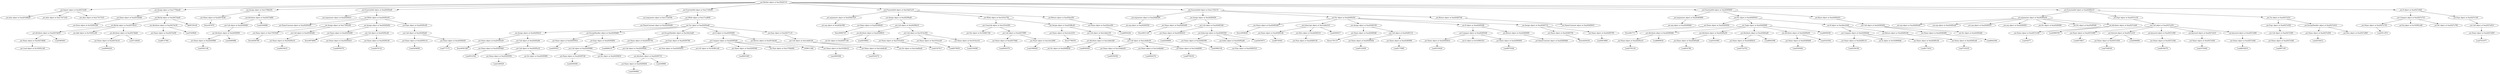 strict digraph  {
<_ast.alias object at 0xa20168bd0>;
<_ast.alias object at 0xa17417a50>;
<_ast.alias object at 0xa17417410>;
<_ast.Import object at 0xa2027a5d0>;
<_ast.Store object at 0x10295c290>;
<_ast.Name object at 0xa20164d90>;
<_ast.Load object at 0x10295c1d0>;
<_ast.Name object at 0xa2027db90>;
<_ast.Attribute object at 0xa2027db50>;
Load3963601;
<_ast.Add object at 0x10295cc90>;
<_ast.Name object at 0xa2027dc10>;
Load9064220;
<_ast.Attribute object at 0xa2027dbd0>;
Load7128292;
<_ast.BinOp object at 0xa2027db10>;
<_ast.Name object at 0xa2027dc90>;
Load8137360;
<_ast.Attribute object at 0xa2027dc50>;
Load7429640;
<_ast.BinOp object at 0xa2027dad0>;
Add4726149;
<_ast.Assign object at 0xa1779dad0>;
<_ast.Name object at 0xa2027dcd0>;
Store207879;
<_ast.Name object at 0xa20295f90>;
Load3561148;
<_ast.Attribute object at 0xa20295f50>;
Load3660988;
<_ast.Call object at 0xa20295fd0>;
<_ast.Attribute object at 0xa2027dd90>;
Load3204888;
<_ast.Assign object at 0xa1790b250>;
<_ast.arguments object at 0xa20295f10>;
<_ast.NameConstant object at 0xa20295e90>;
<_ast.Name object at 0xa170535d0>;
Store6200789;
<_ast.Name object at 0xa20295e10>;
Load4018410;
<_ast.Call object at 0xa20295dd0>;
<_ast.Assign object at 0xa17062390>;
<_ast.Name object at 0xa20295d90>;
Store9078895;
<_ast.Name object at 0xa20295d10>;
Load4959379;
<_ast.Name object at 0xa20295c50>;
Load2676132;
<_ast.Call object at 0xa20295cd0>;
<_ast.Assign object at 0xa20295d50>;
<_ast.Name object at 0xa20295c10>;
Load3456858;
<_ast.Name object at 0xa20295b50>;
Load777175;
<_ast.Call object at 0xa20295bd0>;
<_ast.Expr object at 0xa20295c90>;
<_ast.While object at 0xa20295e50>;
<_ast.FunctionDef object at 0xa20295ed0>;
<_ast.arguments object at 0xa17ced790>;
<_ast.NameConstant object at 0xa20295b90>;
<_ast.Name object at 0xa20295a50>;
Store6591360;
<_ast.Name object at 0xa202959d0>;
Load5012542;
<_ast.Name object at 0xa20295950>;
Load1266529;
<_ast.Str object at 0xa20295990>;
<_ast.Call object at 0xa20295a10>;
<_ast.Call object at 0xa20295a90>;
<_ast.Assign object at 0xa20295b10>;
<_ast.Name object at 0xa20295910>;
Load295431;
<_ast.Name object at 0xa202957d0>;
Load3449306;
<_ast.Str object at 0xa20295810>;
<_ast.Call object at 0xa20295890>;
<_ast.Expr object at 0xa20295850>;
<_ast.ExceptHandler object at 0xa202958d0>;
<_ast.Name object at 0xa20295750>;
Load4666147;
<_ast.Name object at 0xa20295650>;
Load3560681;
<_ast.Attribute object at 0xa20295710>;
Load349896;
<_ast.Call object at 0xa202956d0>;
<_ast.Expr object at 0xa20295790>;
<_ast.ExceptHandler object at 0xa18ee3ad0>;
<_ast.Num object at 0xa20295610>;
<_ast.LtE object at 0x102961cd0>;
<_ast.Name object at 0xa20295590>;
Load8203385;
<_ast.Num object at 0xa1705b090>;
<_ast.Compare object at 0xa202955d0>;
LtE8611388;
<_ast.Name object at 0xa19169e10>;
Load3665586;
<_ast.Return object at 0xa2014dcd0>;
<_ast.If object at 0xa20295690>;
<_ast.Name object at 0xa1ebd0cd0>;
Load3520374;
<_ast.Str object at 0xa1ebd0ed0>;
<_ast.Call object at 0xa1ebd01d0>;
<_ast.Expr object at 0xa20277c10>;
<_ast.Try object at 0xa20295ad0>;
<_ast.While object at 0xa17ced690>;
<_ast.FunctionDef object at 0xa17cf5e90>;
<_ast.arg object at 0xa202b1f90>;
<_ast.arguments object at 0xa202b1410>;
<_ast.Name object at 0xa20299b50>;
Store9090725;
<_ast.Str object at 0xa202971d0>;
<_ast.Attribute object at 0xa2029f910>;
Load2039802;
<_ast.Name object at 0xa1914c810>;
Load1527617;
<_ast.Name object at 0xa1914ca50>;
Load6579050;
<_ast.Name object at 0xa1914ce10>;
Load2194388;
<_ast.Call object at 0xa1914c450>;
<_ast.Call object at 0xa20299b10>;
<_ast.Assign object at 0xa20299ad0>;
<_ast.Not object at 0x1029617d0>;
<_ast.Name object at 0xa20275fd0>;
Load9283379;
<_ast.Name object at 0xa1ebc2d90>;
Load1906826;
<_ast.Call object at 0xa20275f90>;
<_ast.UnaryOp object at 0xa1914c950>;
<_ast.Name object at 0xa1ebc2310>;
Store7780355;
<_ast.Str object at 0xa2068fed0>;
<_ast.Attribute object at 0xa1ebbe5d0>;
Load8562043;
<_ast.Name object at 0xa1ebdba50>;
Load9350594;
<_ast.Name object at 0xa1ebdbdd0>;
Load4644376;
<_ast.Name object at 0xa1ebdb990>;
Load8758193;
<_ast.Call object at 0xa1ebdbc50>;
<_ast.Call object at 0xa1ebbe150>;
<_ast.Assign object at 0xa203f8cd0>;
<_ast.While object at 0xa1914c750>;
<_ast.Name object at 0xa202ac450>;
Load6954244;
<_ast.Return object at 0xa202acf50>;
<_ast.FunctionDef object at 0xa16a01a10>;
<_ast.arg object at 0xa20285550>;
<_ast.arguments object at 0xa22fd0290>;
<_ast.Name object at 0xa20285490>;
Store4631149;
<_ast.Name object at 0xa20285410>;
Load2200849;
<_ast.Name object at 0xa20285390>;
Load3982138;
<_ast.Num object at 0xa20285310>;
<_ast.Index object at 0xa202852d0>;
<_ast.Subscript object at 0xa20285350>;
Load3453073;
<_ast.Call object at 0xa202853d0>;
<_ast.Assign object at 0xa20285450>;
<_ast.Name object at 0xa20285290>;
Store3050636;
<_ast.Name object at 0xa202851d0>;
Load9720261;
<_ast.Num object at 0xa20285150>;
<_ast.Slice object at 0xa20285210>;
<_ast.Subscript object at 0xa1ebbe510>;
Load2956517;
<_ast.Name object at 0xa202850d0>;
Store1791157;
<_ast.Name object at 0xa20285050>;
Load5122029;
<_ast.Name object at 0xa20285090>;
Load5175985;
<_ast.Call object at 0xa20285110>;
<_ast.Assign object at 0xa20285190>;
<_ast.Name object at 0xa20285610>;
Load5319429;
<_ast.Is object at 0x102961f10>;
<_ast.Name object at 0xa20285650>;
Load9579326;
<_ast.Compare object at 0xa202855d0>;
<_ast.NameConstant object at 0xa202856d0>;
<_ast.Return object at 0xa20285690>;
<_ast.If object at 0xa20285590>;
<_ast.Name object at 0xa20285750>;
Store4204234;
<_ast.Name object at 0xa20285790>;
Load5819869;
<_ast.Assign object at 0xa20285710>;
<_ast.For object at 0xa20285250>;
<_ast.NameConstant object at 0xa20285810>;
<_ast.Return object at 0xa202857d0>;
<_ast.FunctionDef object at 0xa1c724110>;
<_ast.arg object at 0xa202858d0>;
<_ast.arguments object at 0xa20285890>;
<_ast.Name object at 0xa20285950>;
Store481771;
<_ast.Name object at 0xa20285a10>;
Load3705134;
<_ast.Attribute object at 0xa202859d0>;
Load6899034;
<_ast.Name object at 0xa20285a90>;
Load616798;
<_ast.Attribute object at 0xa20285a50>;
Load3161805;
<_ast.Name object at 0xa20285b10>;
Load3722703;
<_ast.Attribute object at 0xa20285ad0>;
Load8943398;
<_ast.Name object at 0xa20285b90>;
Load3545081;
<_ast.Attribute object at 0xa20285b50>;
Load3323542;
<_ast.Tuple object at 0xa20285990>;
Load6694548;
<_ast.Name object at 0xa20285c10>;
Load2536196;
<_ast.In object at 0x1029690d0>;
<_ast.Name object at 0xa20285c50>;
Load8173414;
<_ast.Compare object at 0xa20285bd0>;
<_ast.Name object at 0xa20285cd0>;
Load7103235;
<_ast.Return object at 0xa20285c90>;
<_ast.If object at 0xa29acb5d0>;
<_ast.For object at 0xa20285910>;
<_ast.Name object at 0xa20285d90>;
Load6442364;
<_ast.Str object at 0xa20285dd0>;
<_ast.Call object at 0xa20285d50>;
<_ast.Raise object at 0xa20285d10>;
<_ast.FunctionDef object at 0xa20285850>;
<_ast.arg object at 0xa20285e90>;
<_ast.arg object at 0xa20285ed0>;
<_ast.arg object at 0xa20285f10>;
<_ast.arg object at 0xa20285f50>;
<_ast.Str object at 0xa20285f90>;
<_ast.Str object at 0xa20285fd0>;
<_ast.Name object at 0xa2027e190>;
Load16277;
<_ast.Attribute object at 0xa2027e2d0>;
Load3896785;
<_ast.arguments object at 0xa20285e50>;
<_ast.Name object at 0xa2027e090>;
Load4578817;
<_ast.Name object at 0xa2027e350>;
Load7428329;
<_ast.Starred object at 0xa2027e310>;
Load5066983;
<_ast.Name object at 0xa2027e3d0>;
Load8196370;
<_ast.keyword object at 0xa2027e390>;
<_ast.Name object at 0xa2027e450>;
Load1074449;
<_ast.keyword object at 0xa2027e410>;
<_ast.Name object at 0xa2027e4d0>;
Load6032816;
<_ast.keyword object at 0xa2027e490>;
<_ast.Call object at 0xa2027e250>;
<_ast.Expr object at 0xa2027e150>;
<_ast.Name object at 0xa2027e5d0>;
Load907109;
<_ast.Call object at 0xa2027e590>;
<_ast.Expr object at 0xa2027e550>;
<_ast.Name object at 0xa2027e650>;
Load5534412;
<_ast.Pass object at 0xa2027e690>;
<_ast.ExceptHandler object at 0xa2027e610>;
<_ast.Try object at 0xa2027e510>;
<_ast.FunctionDef object at 0xa20285e10>;
<_ast.Name object at 0xa2027e750>;
Load3511874;
<_ast.Eq object at 0x102961a90>;
<_ast.Str object at 0xa2027e790>;
<_ast.Compare object at 0xa2027e710>;
<_ast.Name object at 0xa2027e850>;
Load7551977;
<_ast.Call object at 0xa2027e810>;
<_ast.Expr object at 0xa2027e7d0>;
<_ast.If object at 0xa2027e6d0>;
<_ast.Module object at 0xa182d2110>;
<_ast.Import object at 0xa2027a5d0> -> <_ast.alias object at 0xa20168bd0>;
<_ast.Import object at 0xa2027a5d0> -> <_ast.alias object at 0xa17417a50>;
<_ast.Import object at 0xa2027a5d0> -> <_ast.alias object at 0xa17417410>;
<_ast.Name object at 0xa20164d90> -> <_ast.Store object at 0x10295c290>;
<_ast.Name object at 0xa2027db90> -> <_ast.Load object at 0x10295c1d0>;
<_ast.Attribute object at 0xa2027db50> -> <_ast.Name object at 0xa2027db90>;
<_ast.Attribute object at 0xa2027db50> -> Load3963601;
<_ast.Name object at 0xa2027dc10> -> Load9064220;
<_ast.Attribute object at 0xa2027dbd0> -> <_ast.Name object at 0xa2027dc10>;
<_ast.Attribute object at 0xa2027dbd0> -> Load7128292;
<_ast.BinOp object at 0xa2027db10> -> <_ast.Attribute object at 0xa2027db50>;
<_ast.BinOp object at 0xa2027db10> -> <_ast.Add object at 0x10295cc90>;
<_ast.BinOp object at 0xa2027db10> -> <_ast.Attribute object at 0xa2027dbd0>;
<_ast.Name object at 0xa2027dc90> -> Load8137360;
<_ast.Attribute object at 0xa2027dc50> -> <_ast.Name object at 0xa2027dc90>;
<_ast.Attribute object at 0xa2027dc50> -> Load7429640;
<_ast.BinOp object at 0xa2027dad0> -> <_ast.BinOp object at 0xa2027db10>;
<_ast.BinOp object at 0xa2027dad0> -> Add4726149;
<_ast.BinOp object at 0xa2027dad0> -> <_ast.Attribute object at 0xa2027dc50>;
<_ast.Assign object at 0xa1779dad0> -> <_ast.Name object at 0xa20164d90>;
<_ast.Assign object at 0xa1779dad0> -> <_ast.BinOp object at 0xa2027dad0>;
<_ast.Name object at 0xa2027dcd0> -> Store207879;
<_ast.Name object at 0xa20295f90> -> Load3561148;
<_ast.Attribute object at 0xa20295f50> -> <_ast.Name object at 0xa20295f90>;
<_ast.Attribute object at 0xa20295f50> -> Load3660988;
<_ast.Call object at 0xa20295fd0> -> <_ast.Attribute object at 0xa20295f50>;
<_ast.Attribute object at 0xa2027dd90> -> <_ast.Call object at 0xa20295fd0>;
<_ast.Attribute object at 0xa2027dd90> -> Load3204888;
<_ast.Assign object at 0xa1790b250> -> <_ast.Name object at 0xa2027dcd0>;
<_ast.Assign object at 0xa1790b250> -> <_ast.Attribute object at 0xa2027dd90>;
<_ast.Name object at 0xa170535d0> -> Store6200789;
<_ast.Name object at 0xa20295e10> -> Load4018410;
<_ast.Call object at 0xa20295dd0> -> <_ast.Name object at 0xa20295e10>;
<_ast.Assign object at 0xa17062390> -> <_ast.Name object at 0xa170535d0>;
<_ast.Assign object at 0xa17062390> -> <_ast.Call object at 0xa20295dd0>;
<_ast.Name object at 0xa20295d90> -> Store9078895;
<_ast.Name object at 0xa20295d10> -> Load4959379;
<_ast.Name object at 0xa20295c50> -> Load2676132;
<_ast.Call object at 0xa20295cd0> -> <_ast.Name object at 0xa20295d10>;
<_ast.Call object at 0xa20295cd0> -> <_ast.Name object at 0xa20295c50>;
<_ast.Assign object at 0xa20295d50> -> <_ast.Name object at 0xa20295d90>;
<_ast.Assign object at 0xa20295d50> -> <_ast.Call object at 0xa20295cd0>;
<_ast.Name object at 0xa20295c10> -> Load3456858;
<_ast.Name object at 0xa20295b50> -> Load777175;
<_ast.Call object at 0xa20295bd0> -> <_ast.Name object at 0xa20295c10>;
<_ast.Call object at 0xa20295bd0> -> <_ast.Name object at 0xa20295b50>;
<_ast.Expr object at 0xa20295c90> -> <_ast.Call object at 0xa20295bd0>;
<_ast.While object at 0xa20295e50> -> <_ast.NameConstant object at 0xa20295e90>;
<_ast.While object at 0xa20295e50> -> <_ast.Assign object at 0xa17062390>;
<_ast.While object at 0xa20295e50> -> <_ast.Assign object at 0xa20295d50>;
<_ast.While object at 0xa20295e50> -> <_ast.Expr object at 0xa20295c90>;
<_ast.FunctionDef object at 0xa20295ed0> -> <_ast.arguments object at 0xa20295f10>;
<_ast.FunctionDef object at 0xa20295ed0> -> <_ast.While object at 0xa20295e50>;
<_ast.Name object at 0xa20295a50> -> Store6591360;
<_ast.Name object at 0xa202959d0> -> Load5012542;
<_ast.Name object at 0xa20295950> -> Load1266529;
<_ast.Call object at 0xa20295a10> -> <_ast.Name object at 0xa20295950>;
<_ast.Call object at 0xa20295a10> -> <_ast.Str object at 0xa20295990>;
<_ast.Call object at 0xa20295a90> -> <_ast.Name object at 0xa202959d0>;
<_ast.Call object at 0xa20295a90> -> <_ast.Call object at 0xa20295a10>;
<_ast.Assign object at 0xa20295b10> -> <_ast.Name object at 0xa20295a50>;
<_ast.Assign object at 0xa20295b10> -> <_ast.Call object at 0xa20295a90>;
<_ast.Name object at 0xa20295910> -> Load295431;
<_ast.Name object at 0xa202957d0> -> Load3449306;
<_ast.Call object at 0xa20295890> -> <_ast.Name object at 0xa202957d0>;
<_ast.Call object at 0xa20295890> -> <_ast.Str object at 0xa20295810>;
<_ast.Expr object at 0xa20295850> -> <_ast.Call object at 0xa20295890>;
<_ast.ExceptHandler object at 0xa202958d0> -> <_ast.Name object at 0xa20295910>;
<_ast.ExceptHandler object at 0xa202958d0> -> <_ast.Expr object at 0xa20295850>;
<_ast.Name object at 0xa20295750> -> Load4666147;
<_ast.Name object at 0xa20295650> -> Load3560681;
<_ast.Attribute object at 0xa20295710> -> <_ast.Name object at 0xa20295650>;
<_ast.Attribute object at 0xa20295710> -> Load349896;
<_ast.Call object at 0xa202956d0> -> <_ast.Attribute object at 0xa20295710>;
<_ast.Expr object at 0xa20295790> -> <_ast.Call object at 0xa202956d0>;
<_ast.ExceptHandler object at 0xa18ee3ad0> -> <_ast.Name object at 0xa20295750>;
<_ast.ExceptHandler object at 0xa18ee3ad0> -> <_ast.Expr object at 0xa20295790>;
<_ast.Name object at 0xa20295590> -> Load8203385;
<_ast.Compare object at 0xa202955d0> -> <_ast.Num object at 0xa20295610>;
<_ast.Compare object at 0xa202955d0> -> <_ast.LtE object at 0x102961cd0>;
<_ast.Compare object at 0xa202955d0> -> LtE8611388;
<_ast.Compare object at 0xa202955d0> -> <_ast.Name object at 0xa20295590>;
<_ast.Compare object at 0xa202955d0> -> <_ast.Num object at 0xa1705b090>;
<_ast.Name object at 0xa19169e10> -> Load3665586;
<_ast.Return object at 0xa2014dcd0> -> <_ast.Name object at 0xa19169e10>;
<_ast.If object at 0xa20295690> -> <_ast.Compare object at 0xa202955d0>;
<_ast.If object at 0xa20295690> -> <_ast.Return object at 0xa2014dcd0>;
<_ast.Name object at 0xa1ebd0cd0> -> Load3520374;
<_ast.Call object at 0xa1ebd01d0> -> <_ast.Name object at 0xa1ebd0cd0>;
<_ast.Call object at 0xa1ebd01d0> -> <_ast.Str object at 0xa1ebd0ed0>;
<_ast.Expr object at 0xa20277c10> -> <_ast.Call object at 0xa1ebd01d0>;
<_ast.Try object at 0xa20295ad0> -> <_ast.Assign object at 0xa20295b10>;
<_ast.Try object at 0xa20295ad0> -> <_ast.ExceptHandler object at 0xa202958d0>;
<_ast.Try object at 0xa20295ad0> -> <_ast.ExceptHandler object at 0xa18ee3ad0>;
<_ast.Try object at 0xa20295ad0> -> <_ast.If object at 0xa20295690>;
<_ast.Try object at 0xa20295ad0> -> <_ast.Expr object at 0xa20277c10>;
<_ast.While object at 0xa17ced690> -> <_ast.NameConstant object at 0xa20295b90>;
<_ast.While object at 0xa17ced690> -> <_ast.Try object at 0xa20295ad0>;
<_ast.FunctionDef object at 0xa17cf5e90> -> <_ast.arguments object at 0xa17ced790>;
<_ast.FunctionDef object at 0xa17cf5e90> -> <_ast.While object at 0xa17ced690>;
<_ast.arguments object at 0xa202b1410> -> <_ast.arg object at 0xa202b1f90>;
<_ast.Name object at 0xa20299b50> -> Store9090725;
<_ast.Attribute object at 0xa2029f910> -> <_ast.Str object at 0xa202971d0>;
<_ast.Attribute object at 0xa2029f910> -> Load2039802;
<_ast.Name object at 0xa1914c810> -> Load1527617;
<_ast.Name object at 0xa1914ca50> -> Load6579050;
<_ast.Name object at 0xa1914ce10> -> Load2194388;
<_ast.Call object at 0xa1914c450> -> <_ast.Name object at 0xa1914c810>;
<_ast.Call object at 0xa1914c450> -> <_ast.Name object at 0xa1914ca50>;
<_ast.Call object at 0xa1914c450> -> <_ast.Name object at 0xa1914ce10>;
<_ast.Call object at 0xa20299b10> -> <_ast.Attribute object at 0xa2029f910>;
<_ast.Call object at 0xa20299b10> -> <_ast.Call object at 0xa1914c450>;
<_ast.Assign object at 0xa20299ad0> -> <_ast.Name object at 0xa20299b50>;
<_ast.Assign object at 0xa20299ad0> -> <_ast.Call object at 0xa20299b10>;
<_ast.Name object at 0xa20275fd0> -> Load9283379;
<_ast.Name object at 0xa1ebc2d90> -> Load1906826;
<_ast.Call object at 0xa20275f90> -> <_ast.Name object at 0xa20275fd0>;
<_ast.Call object at 0xa20275f90> -> <_ast.Name object at 0xa1ebc2d90>;
<_ast.UnaryOp object at 0xa1914c950> -> <_ast.Not object at 0x1029617d0>;
<_ast.UnaryOp object at 0xa1914c950> -> <_ast.Call object at 0xa20275f90>;
<_ast.Name object at 0xa1ebc2310> -> Store7780355;
<_ast.Attribute object at 0xa1ebbe5d0> -> <_ast.Str object at 0xa2068fed0>;
<_ast.Attribute object at 0xa1ebbe5d0> -> Load8562043;
<_ast.Name object at 0xa1ebdba50> -> Load9350594;
<_ast.Name object at 0xa1ebdbdd0> -> Load4644376;
<_ast.Name object at 0xa1ebdb990> -> Load8758193;
<_ast.Call object at 0xa1ebdbc50> -> <_ast.Name object at 0xa1ebdba50>;
<_ast.Call object at 0xa1ebdbc50> -> <_ast.Name object at 0xa1ebdbdd0>;
<_ast.Call object at 0xa1ebdbc50> -> <_ast.Name object at 0xa1ebdb990>;
<_ast.Call object at 0xa1ebbe150> -> <_ast.Attribute object at 0xa1ebbe5d0>;
<_ast.Call object at 0xa1ebbe150> -> <_ast.Call object at 0xa1ebdbc50>;
<_ast.Assign object at 0xa203f8cd0> -> <_ast.Name object at 0xa1ebc2310>;
<_ast.Assign object at 0xa203f8cd0> -> <_ast.Call object at 0xa1ebbe150>;
<_ast.While object at 0xa1914c750> -> <_ast.UnaryOp object at 0xa1914c950>;
<_ast.While object at 0xa1914c750> -> <_ast.Assign object at 0xa203f8cd0>;
<_ast.Name object at 0xa202ac450> -> Load6954244;
<_ast.Return object at 0xa202acf50> -> <_ast.Name object at 0xa202ac450>;
<_ast.FunctionDef object at 0xa16a01a10> -> <_ast.arguments object at 0xa202b1410>;
<_ast.FunctionDef object at 0xa16a01a10> -> <_ast.Assign object at 0xa20299ad0>;
<_ast.FunctionDef object at 0xa16a01a10> -> <_ast.While object at 0xa1914c750>;
<_ast.FunctionDef object at 0xa16a01a10> -> <_ast.Return object at 0xa202acf50>;
<_ast.arguments object at 0xa22fd0290> -> <_ast.arg object at 0xa20285550>;
<_ast.Name object at 0xa20285490> -> Store4631149;
<_ast.Name object at 0xa20285410> -> Load2200849;
<_ast.Name object at 0xa20285390> -> Load3982138;
<_ast.Index object at 0xa202852d0> -> <_ast.Num object at 0xa20285310>;
<_ast.Subscript object at 0xa20285350> -> <_ast.Name object at 0xa20285390>;
<_ast.Subscript object at 0xa20285350> -> <_ast.Index object at 0xa202852d0>;
<_ast.Subscript object at 0xa20285350> -> Load3453073;
<_ast.Call object at 0xa202853d0> -> <_ast.Name object at 0xa20285410>;
<_ast.Call object at 0xa202853d0> -> <_ast.Subscript object at 0xa20285350>;
<_ast.Assign object at 0xa20285450> -> <_ast.Name object at 0xa20285490>;
<_ast.Assign object at 0xa20285450> -> <_ast.Call object at 0xa202853d0>;
<_ast.Name object at 0xa20285290> -> Store3050636;
<_ast.Name object at 0xa202851d0> -> Load9720261;
<_ast.Slice object at 0xa20285210> -> <_ast.Num object at 0xa20285150>;
<_ast.Subscript object at 0xa1ebbe510> -> <_ast.Name object at 0xa202851d0>;
<_ast.Subscript object at 0xa1ebbe510> -> <_ast.Slice object at 0xa20285210>;
<_ast.Subscript object at 0xa1ebbe510> -> Load2956517;
<_ast.Name object at 0xa202850d0> -> Store1791157;
<_ast.Name object at 0xa20285050> -> Load5122029;
<_ast.Name object at 0xa20285090> -> Load5175985;
<_ast.Call object at 0xa20285110> -> <_ast.Name object at 0xa20285050>;
<_ast.Call object at 0xa20285110> -> <_ast.Name object at 0xa20285090>;
<_ast.Assign object at 0xa20285190> -> <_ast.Name object at 0xa202850d0>;
<_ast.Assign object at 0xa20285190> -> <_ast.Call object at 0xa20285110>;
<_ast.Name object at 0xa20285610> -> Load5319429;
<_ast.Name object at 0xa20285650> -> Load9579326;
<_ast.Compare object at 0xa202855d0> -> <_ast.Name object at 0xa20285610>;
<_ast.Compare object at 0xa202855d0> -> <_ast.Is object at 0x102961f10>;
<_ast.Compare object at 0xa202855d0> -> <_ast.Name object at 0xa20285650>;
<_ast.Return object at 0xa20285690> -> <_ast.NameConstant object at 0xa202856d0>;
<_ast.If object at 0xa20285590> -> <_ast.Compare object at 0xa202855d0>;
<_ast.If object at 0xa20285590> -> <_ast.Return object at 0xa20285690>;
<_ast.Name object at 0xa20285750> -> Store4204234;
<_ast.Name object at 0xa20285790> -> Load5819869;
<_ast.Assign object at 0xa20285710> -> <_ast.Name object at 0xa20285750>;
<_ast.Assign object at 0xa20285710> -> <_ast.Name object at 0xa20285790>;
<_ast.For object at 0xa20285250> -> <_ast.Name object at 0xa20285290>;
<_ast.For object at 0xa20285250> -> <_ast.Subscript object at 0xa1ebbe510>;
<_ast.For object at 0xa20285250> -> <_ast.Assign object at 0xa20285190>;
<_ast.For object at 0xa20285250> -> <_ast.If object at 0xa20285590>;
<_ast.For object at 0xa20285250> -> <_ast.Assign object at 0xa20285710>;
<_ast.Return object at 0xa202857d0> -> <_ast.NameConstant object at 0xa20285810>;
<_ast.FunctionDef object at 0xa1c724110> -> <_ast.arguments object at 0xa22fd0290>;
<_ast.FunctionDef object at 0xa1c724110> -> <_ast.Assign object at 0xa20285450>;
<_ast.FunctionDef object at 0xa1c724110> -> <_ast.For object at 0xa20285250>;
<_ast.FunctionDef object at 0xa1c724110> -> <_ast.Return object at 0xa202857d0>;
<_ast.arguments object at 0xa20285890> -> <_ast.arg object at 0xa202858d0>;
<_ast.Name object at 0xa20285950> -> Store481771;
<_ast.Name object at 0xa20285a10> -> Load3705134;
<_ast.Attribute object at 0xa202859d0> -> <_ast.Name object at 0xa20285a10>;
<_ast.Attribute object at 0xa202859d0> -> Load6899034;
<_ast.Name object at 0xa20285a90> -> Load616798;
<_ast.Attribute object at 0xa20285a50> -> <_ast.Name object at 0xa20285a90>;
<_ast.Attribute object at 0xa20285a50> -> Load3161805;
<_ast.Name object at 0xa20285b10> -> Load3722703;
<_ast.Attribute object at 0xa20285ad0> -> <_ast.Name object at 0xa20285b10>;
<_ast.Attribute object at 0xa20285ad0> -> Load8943398;
<_ast.Name object at 0xa20285b90> -> Load3545081;
<_ast.Attribute object at 0xa20285b50> -> <_ast.Name object at 0xa20285b90>;
<_ast.Attribute object at 0xa20285b50> -> Load3323542;
<_ast.Tuple object at 0xa20285990> -> <_ast.Attribute object at 0xa202859d0>;
<_ast.Tuple object at 0xa20285990> -> <_ast.Attribute object at 0xa20285a50>;
<_ast.Tuple object at 0xa20285990> -> <_ast.Attribute object at 0xa20285ad0>;
<_ast.Tuple object at 0xa20285990> -> <_ast.Attribute object at 0xa20285b50>;
<_ast.Tuple object at 0xa20285990> -> Load6694548;
<_ast.Name object at 0xa20285c10> -> Load2536196;
<_ast.Name object at 0xa20285c50> -> Load8173414;
<_ast.Compare object at 0xa20285bd0> -> <_ast.Name object at 0xa20285c10>;
<_ast.Compare object at 0xa20285bd0> -> <_ast.In object at 0x1029690d0>;
<_ast.Compare object at 0xa20285bd0> -> <_ast.Name object at 0xa20285c50>;
<_ast.Name object at 0xa20285cd0> -> Load7103235;
<_ast.Return object at 0xa20285c90> -> <_ast.Name object at 0xa20285cd0>;
<_ast.If object at 0xa29acb5d0> -> <_ast.Compare object at 0xa20285bd0>;
<_ast.If object at 0xa29acb5d0> -> <_ast.Return object at 0xa20285c90>;
<_ast.For object at 0xa20285910> -> <_ast.Name object at 0xa20285950>;
<_ast.For object at 0xa20285910> -> <_ast.Tuple object at 0xa20285990>;
<_ast.For object at 0xa20285910> -> <_ast.If object at 0xa29acb5d0>;
<_ast.Name object at 0xa20285d90> -> Load6442364;
<_ast.Call object at 0xa20285d50> -> <_ast.Name object at 0xa20285d90>;
<_ast.Call object at 0xa20285d50> -> <_ast.Str object at 0xa20285dd0>;
<_ast.Raise object at 0xa20285d10> -> <_ast.Call object at 0xa20285d50>;
<_ast.FunctionDef object at 0xa20285850> -> <_ast.arguments object at 0xa20285890>;
<_ast.FunctionDef object at 0xa20285850> -> <_ast.For object at 0xa20285910>;
<_ast.FunctionDef object at 0xa20285850> -> <_ast.Raise object at 0xa20285d10>;
<_ast.Name object at 0xa2027e190> -> Load16277;
<_ast.Attribute object at 0xa2027e2d0> -> <_ast.Name object at 0xa2027e190>;
<_ast.Attribute object at 0xa2027e2d0> -> Load3896785;
<_ast.arguments object at 0xa20285e50> -> <_ast.arg object at 0xa20285e90>;
<_ast.arguments object at 0xa20285e50> -> <_ast.arg object at 0xa20285ed0>;
<_ast.arguments object at 0xa20285e50> -> <_ast.arg object at 0xa20285f10>;
<_ast.arguments object at 0xa20285e50> -> <_ast.arg object at 0xa20285f50>;
<_ast.arguments object at 0xa20285e50> -> <_ast.Str object at 0xa20285f90>;
<_ast.arguments object at 0xa20285e50> -> <_ast.Str object at 0xa20285fd0>;
<_ast.arguments object at 0xa20285e50> -> <_ast.Attribute object at 0xa2027e2d0>;
<_ast.Name object at 0xa2027e090> -> Load4578817;
<_ast.Name object at 0xa2027e350> -> Load7428329;
<_ast.Starred object at 0xa2027e310> -> <_ast.Name object at 0xa2027e350>;
<_ast.Starred object at 0xa2027e310> -> Load5066983;
<_ast.Name object at 0xa2027e3d0> -> Load8196370;
<_ast.keyword object at 0xa2027e390> -> <_ast.Name object at 0xa2027e3d0>;
<_ast.Name object at 0xa2027e450> -> Load1074449;
<_ast.keyword object at 0xa2027e410> -> <_ast.Name object at 0xa2027e450>;
<_ast.Name object at 0xa2027e4d0> -> Load6032816;
<_ast.keyword object at 0xa2027e490> -> <_ast.Name object at 0xa2027e4d0>;
<_ast.Call object at 0xa2027e250> -> <_ast.Name object at 0xa2027e090>;
<_ast.Call object at 0xa2027e250> -> <_ast.Starred object at 0xa2027e310>;
<_ast.Call object at 0xa2027e250> -> <_ast.keyword object at 0xa2027e390>;
<_ast.Call object at 0xa2027e250> -> <_ast.keyword object at 0xa2027e410>;
<_ast.Call object at 0xa2027e250> -> <_ast.keyword object at 0xa2027e490>;
<_ast.Expr object at 0xa2027e150> -> <_ast.Call object at 0xa2027e250>;
<_ast.Name object at 0xa2027e5d0> -> Load907109;
<_ast.Call object at 0xa2027e590> -> <_ast.Name object at 0xa2027e5d0>;
<_ast.Expr object at 0xa2027e550> -> <_ast.Call object at 0xa2027e590>;
<_ast.Name object at 0xa2027e650> -> Load5534412;
<_ast.ExceptHandler object at 0xa2027e610> -> <_ast.Name object at 0xa2027e650>;
<_ast.ExceptHandler object at 0xa2027e610> -> <_ast.Pass object at 0xa2027e690>;
<_ast.Try object at 0xa2027e510> -> <_ast.Expr object at 0xa2027e550>;
<_ast.Try object at 0xa2027e510> -> <_ast.ExceptHandler object at 0xa2027e610>;
<_ast.FunctionDef object at 0xa20285e10> -> <_ast.arguments object at 0xa20285e50>;
<_ast.FunctionDef object at 0xa20285e10> -> <_ast.Expr object at 0xa2027e150>;
<_ast.FunctionDef object at 0xa20285e10> -> <_ast.Try object at 0xa2027e510>;
<_ast.Name object at 0xa2027e750> -> Load3511874;
<_ast.Compare object at 0xa2027e710> -> <_ast.Name object at 0xa2027e750>;
<_ast.Compare object at 0xa2027e710> -> <_ast.Eq object at 0x102961a90>;
<_ast.Compare object at 0xa2027e710> -> <_ast.Str object at 0xa2027e790>;
<_ast.Name object at 0xa2027e850> -> Load7551977;
<_ast.Call object at 0xa2027e810> -> <_ast.Name object at 0xa2027e850>;
<_ast.Expr object at 0xa2027e7d0> -> <_ast.Call object at 0xa2027e810>;
<_ast.If object at 0xa2027e6d0> -> <_ast.Compare object at 0xa2027e710>;
<_ast.If object at 0xa2027e6d0> -> <_ast.Expr object at 0xa2027e7d0>;
<_ast.Module object at 0xa182d2110> -> <_ast.Import object at 0xa2027a5d0>;
<_ast.Module object at 0xa182d2110> -> <_ast.Assign object at 0xa1779dad0>;
<_ast.Module object at 0xa182d2110> -> <_ast.Assign object at 0xa1790b250>;
<_ast.Module object at 0xa182d2110> -> <_ast.FunctionDef object at 0xa20295ed0>;
<_ast.Module object at 0xa182d2110> -> <_ast.FunctionDef object at 0xa17cf5e90>;
<_ast.Module object at 0xa182d2110> -> <_ast.FunctionDef object at 0xa16a01a10>;
<_ast.Module object at 0xa182d2110> -> <_ast.FunctionDef object at 0xa1c724110>;
<_ast.Module object at 0xa182d2110> -> <_ast.FunctionDef object at 0xa20285850>;
<_ast.Module object at 0xa182d2110> -> <_ast.FunctionDef object at 0xa20285e10>;
<_ast.Module object at 0xa182d2110> -> <_ast.If object at 0xa2027e6d0>;
}

